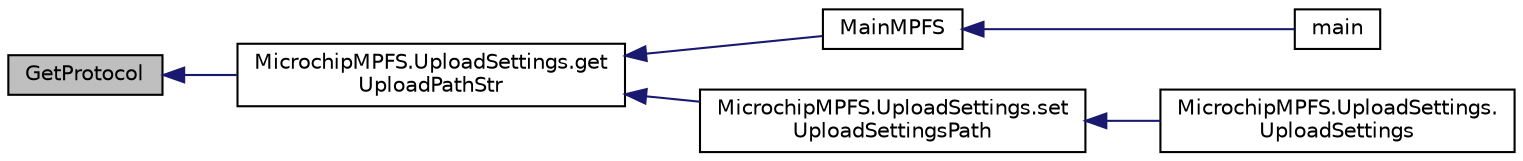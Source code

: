 digraph "GetProtocol"
{
  edge [fontname="Helvetica",fontsize="10",labelfontname="Helvetica",labelfontsize="10"];
  node [fontname="Helvetica",fontsize="10",shape=record];
  rankdir="LR";
  Node1 [label="GetProtocol",height=0.2,width=0.4,color="black", fillcolor="grey75", style="filled", fontcolor="black"];
  Node1 -> Node2 [dir="back",color="midnightblue",fontsize="10",style="solid"];
  Node2 [label="MicrochipMPFS.UploadSettings.get\lUploadPathStr",height=0.2,width=0.4,color="black", fillcolor="white", style="filled",URL="$class_microchip_m_p_f_s_1_1_upload_settings.html#ae291d5839bf2ed859bbb259289f1d0b5"];
  Node2 -> Node3 [dir="back",color="midnightblue",fontsize="10",style="solid"];
  Node3 [label="MainMPFS",height=0.2,width=0.4,color="black", fillcolor="white", style="filled",URL="$class_microchip_m_p_f_s_1_1_main_m_p_f_s.html#a90442339f2be472c5eaa68c0834837b1"];
  Node3 -> Node4 [dir="back",color="midnightblue",fontsize="10",style="solid"];
  Node4 [label="main",height=0.2,width=0.4,color="black", fillcolor="white", style="filled",URL="$class_microchip_m_p_f_s_1_1_main_m_p_f_s.html#a75988cf84fc6ee7a2ebff36e363021aa"];
  Node2 -> Node5 [dir="back",color="midnightblue",fontsize="10",style="solid"];
  Node5 [label="MicrochipMPFS.UploadSettings.set\lUploadSettingsPath",height=0.2,width=0.4,color="black", fillcolor="white", style="filled",URL="$class_microchip_m_p_f_s_1_1_upload_settings.html#abc4fd67a103bc18cbdeabac02c9dac0c"];
  Node5 -> Node6 [dir="back",color="midnightblue",fontsize="10",style="solid"];
  Node6 [label="MicrochipMPFS.UploadSettings.\lUploadSettings",height=0.2,width=0.4,color="black", fillcolor="white", style="filled",URL="$class_microchip_m_p_f_s_1_1_upload_settings.html#a555796fa2180fa124c3f9516b38dbadb"];
}
